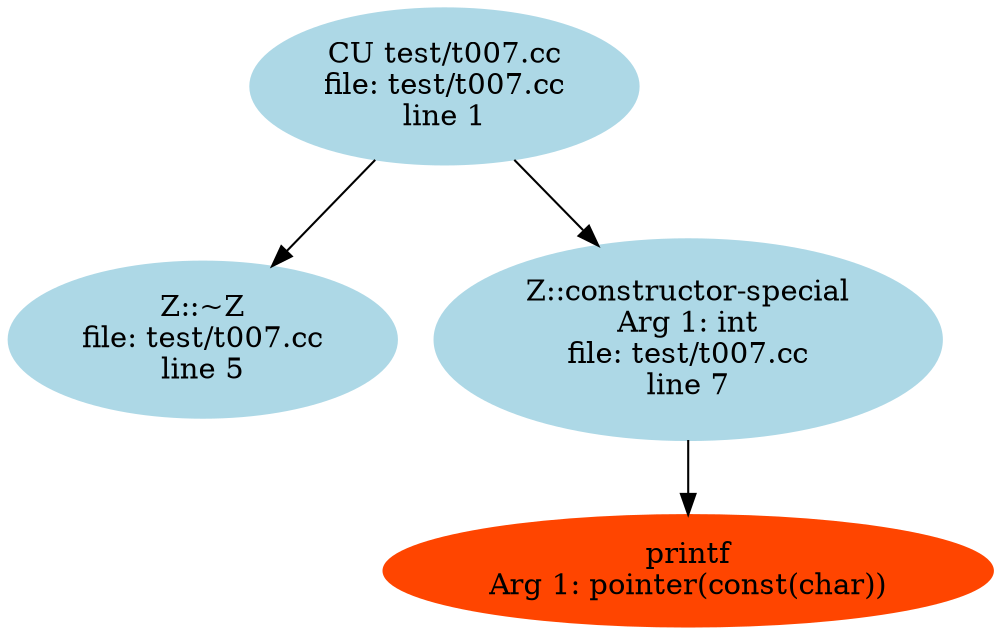 digraph "CFG" {
    node [ color = "lightblue", style = filled ];
    edge [ arrowtail=odot ];
    "2" [label="CU test/t007.cc\nfile: test/t007.cc\nline 1"];
    "2" -> "3";
    "2" -> "0";
    "0" [label="Z::constructor-special\nArg 1: int\nfile: test/t007.cc\nline 7"];
    "0" -> "1";
    "1" [label="printf\nArg 1: pointer(const(char))", color="OrangeRed"];
    "3" [label="Z::~Z\nfile: test/t007.cc\nline 5"];
}

